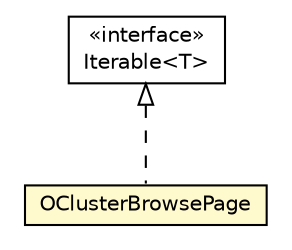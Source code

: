 #!/usr/local/bin/dot
#
# Class diagram 
# Generated by UMLGraph version R5_6-24-gf6e263 (http://www.umlgraph.org/)
#

digraph G {
	edge [fontname="Helvetica",fontsize=10,labelfontname="Helvetica",labelfontsize=10];
	node [fontname="Helvetica",fontsize=10,shape=plaintext];
	nodesep=0.25;
	ranksep=0.5;
	// com.orientechnologies.orient.core.storage.impl.local.OClusterBrowsePage
	c1822583 [label=<<table title="com.orientechnologies.orient.core.storage.impl.local.OClusterBrowsePage" border="0" cellborder="1" cellspacing="0" cellpadding="2" port="p" bgcolor="lemonChiffon" href="./OClusterBrowsePage.html">
		<tr><td><table border="0" cellspacing="0" cellpadding="1">
<tr><td align="center" balign="center"> OClusterBrowsePage </td></tr>
		</table></td></tr>
		</table>>, URL="./OClusterBrowsePage.html", fontname="Helvetica", fontcolor="black", fontsize=10.0];
	//com.orientechnologies.orient.core.storage.impl.local.OClusterBrowsePage implements java.lang.Iterable<T>
	c1823988:p -> c1822583:p [dir=back,arrowtail=empty,style=dashed];
	// java.lang.Iterable<T>
	c1823988 [label=<<table title="java.lang.Iterable" border="0" cellborder="1" cellspacing="0" cellpadding="2" port="p" href="http://java.sun.com/j2se/1.4.2/docs/api/java/lang/Iterable.html">
		<tr><td><table border="0" cellspacing="0" cellpadding="1">
<tr><td align="center" balign="center"> &#171;interface&#187; </td></tr>
<tr><td align="center" balign="center"> Iterable&lt;T&gt; </td></tr>
		</table></td></tr>
		</table>>, URL="http://java.sun.com/j2se/1.4.2/docs/api/java/lang/Iterable.html", fontname="Helvetica", fontcolor="black", fontsize=10.0];
}


